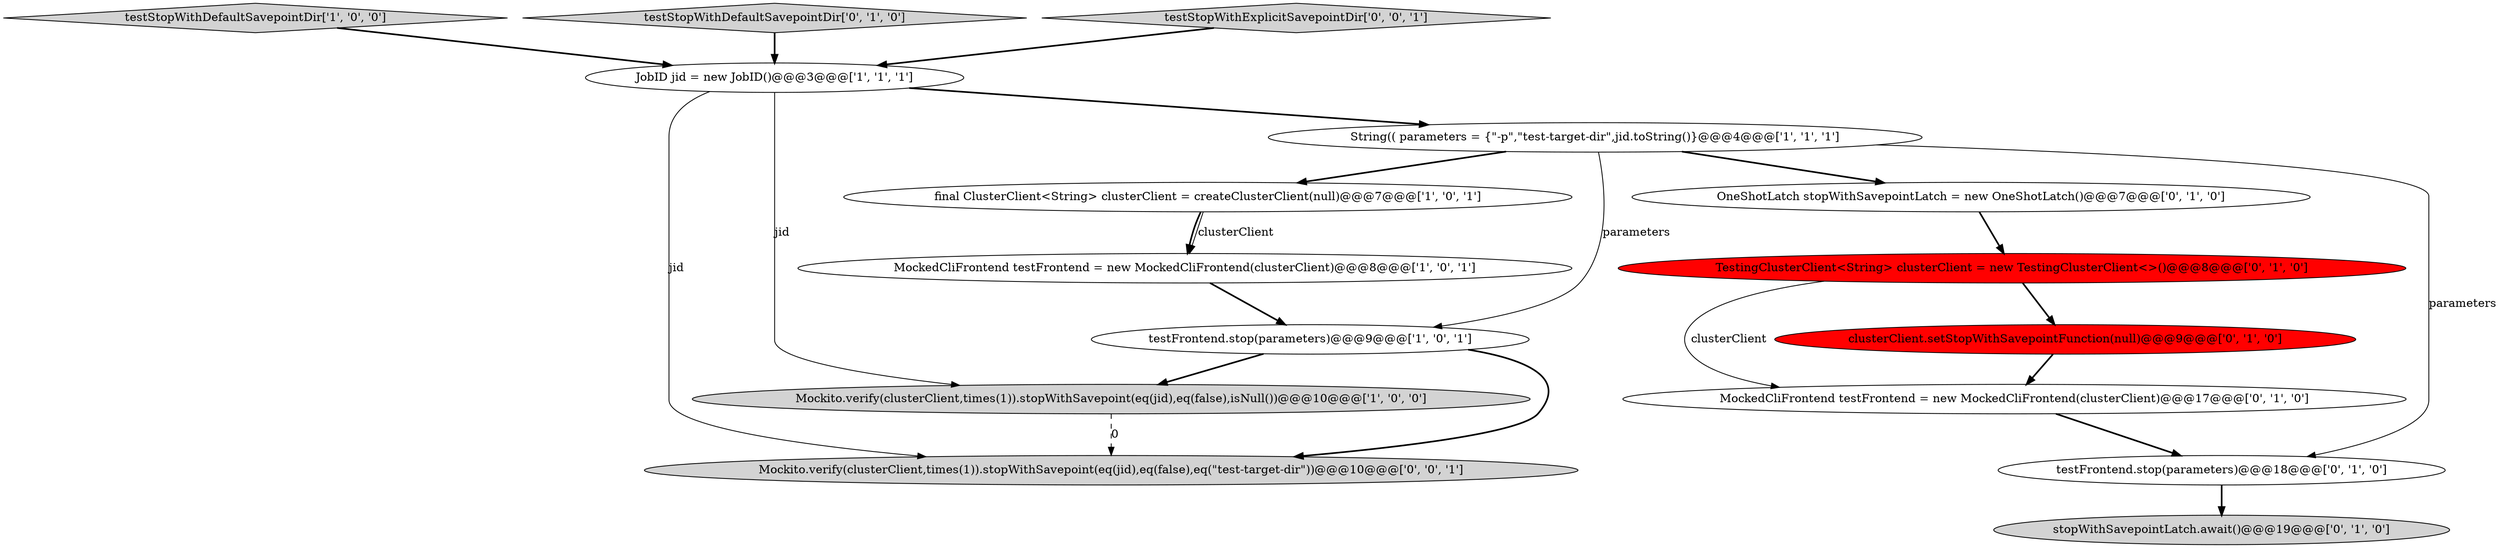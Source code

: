 digraph {
0 [style = filled, label = "JobID jid = new JobID()@@@3@@@['1', '1', '1']", fillcolor = white, shape = ellipse image = "AAA0AAABBB1BBB"];
4 [style = filled, label = "Mockito.verify(clusterClient,times(1)).stopWithSavepoint(eq(jid),eq(false),isNull())@@@10@@@['1', '0', '0']", fillcolor = lightgray, shape = ellipse image = "AAA0AAABBB1BBB"];
1 [style = filled, label = "testFrontend.stop(parameters)@@@9@@@['1', '0', '1']", fillcolor = white, shape = ellipse image = "AAA0AAABBB1BBB"];
6 [style = filled, label = "MockedCliFrontend testFrontend = new MockedCliFrontend(clusterClient)@@@8@@@['1', '0', '1']", fillcolor = white, shape = ellipse image = "AAA0AAABBB1BBB"];
11 [style = filled, label = "TestingClusterClient<String> clusterClient = new TestingClusterClient<>()@@@8@@@['0', '1', '0']", fillcolor = red, shape = ellipse image = "AAA1AAABBB2BBB"];
8 [style = filled, label = "MockedCliFrontend testFrontend = new MockedCliFrontend(clusterClient)@@@17@@@['0', '1', '0']", fillcolor = white, shape = ellipse image = "AAA0AAABBB2BBB"];
3 [style = filled, label = "testStopWithDefaultSavepointDir['1', '0', '0']", fillcolor = lightgray, shape = diamond image = "AAA0AAABBB1BBB"];
2 [style = filled, label = "final ClusterClient<String> clusterClient = createClusterClient(null)@@@7@@@['1', '0', '1']", fillcolor = white, shape = ellipse image = "AAA0AAABBB1BBB"];
12 [style = filled, label = "testStopWithDefaultSavepointDir['0', '1', '0']", fillcolor = lightgray, shape = diamond image = "AAA0AAABBB2BBB"];
13 [style = filled, label = "stopWithSavepointLatch.await()@@@19@@@['0', '1', '0']", fillcolor = lightgray, shape = ellipse image = "AAA0AAABBB2BBB"];
14 [style = filled, label = "Mockito.verify(clusterClient,times(1)).stopWithSavepoint(eq(jid),eq(false),eq(\"test-target-dir\"))@@@10@@@['0', '0', '1']", fillcolor = lightgray, shape = ellipse image = "AAA0AAABBB3BBB"];
15 [style = filled, label = "testStopWithExplicitSavepointDir['0', '0', '1']", fillcolor = lightgray, shape = diamond image = "AAA0AAABBB3BBB"];
7 [style = filled, label = "testFrontend.stop(parameters)@@@18@@@['0', '1', '0']", fillcolor = white, shape = ellipse image = "AAA0AAABBB2BBB"];
10 [style = filled, label = "OneShotLatch stopWithSavepointLatch = new OneShotLatch()@@@7@@@['0', '1', '0']", fillcolor = white, shape = ellipse image = "AAA0AAABBB2BBB"];
9 [style = filled, label = "clusterClient.setStopWithSavepointFunction(null)@@@9@@@['0', '1', '0']", fillcolor = red, shape = ellipse image = "AAA1AAABBB2BBB"];
5 [style = filled, label = "String(( parameters = {\"-p\",\"test-target-dir\",jid.toString()}@@@4@@@['1', '1', '1']", fillcolor = white, shape = ellipse image = "AAA0AAABBB1BBB"];
7->13 [style = bold, label=""];
5->10 [style = bold, label=""];
0->4 [style = solid, label="jid"];
1->4 [style = bold, label=""];
2->6 [style = bold, label=""];
0->14 [style = solid, label="jid"];
11->9 [style = bold, label=""];
9->8 [style = bold, label=""];
12->0 [style = bold, label=""];
3->0 [style = bold, label=""];
8->7 [style = bold, label=""];
6->1 [style = bold, label=""];
5->2 [style = bold, label=""];
11->8 [style = solid, label="clusterClient"];
2->6 [style = solid, label="clusterClient"];
15->0 [style = bold, label=""];
1->14 [style = bold, label=""];
4->14 [style = dashed, label="0"];
5->1 [style = solid, label="parameters"];
5->7 [style = solid, label="parameters"];
0->5 [style = bold, label=""];
10->11 [style = bold, label=""];
}
